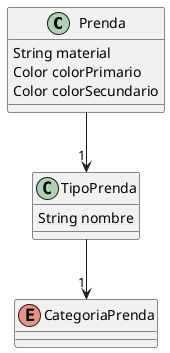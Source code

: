 @startuml qmp_diagrama

class Prenda {
    String material
    Color colorPrimario
    Color colorSecundario
}

class TipoPrenda {
    String nombre
}

Prenda --> "1" TipoPrenda

enum CategoriaPrenda

TipoPrenda --> "1" CategoriaPrenda

@enduml